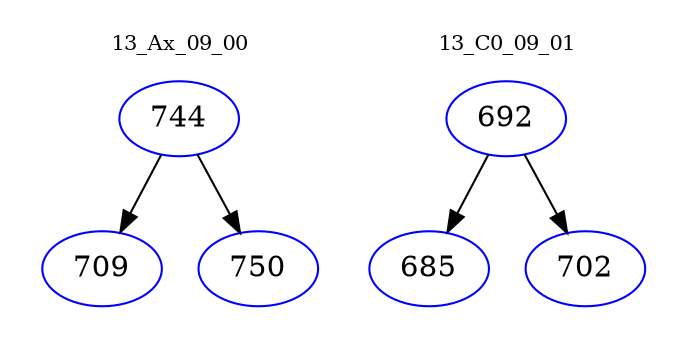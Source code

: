 digraph{
subgraph cluster_0 {
color = white
label = "13_Ax_09_00";
fontsize=10;
T0_744 [label="744", color="blue"]
T0_744 -> T0_709 [color="black"]
T0_709 [label="709", color="blue"]
T0_744 -> T0_750 [color="black"]
T0_750 [label="750", color="blue"]
}
subgraph cluster_1 {
color = white
label = "13_C0_09_01";
fontsize=10;
T1_692 [label="692", color="blue"]
T1_692 -> T1_685 [color="black"]
T1_685 [label="685", color="blue"]
T1_692 -> T1_702 [color="black"]
T1_702 [label="702", color="blue"]
}
}
